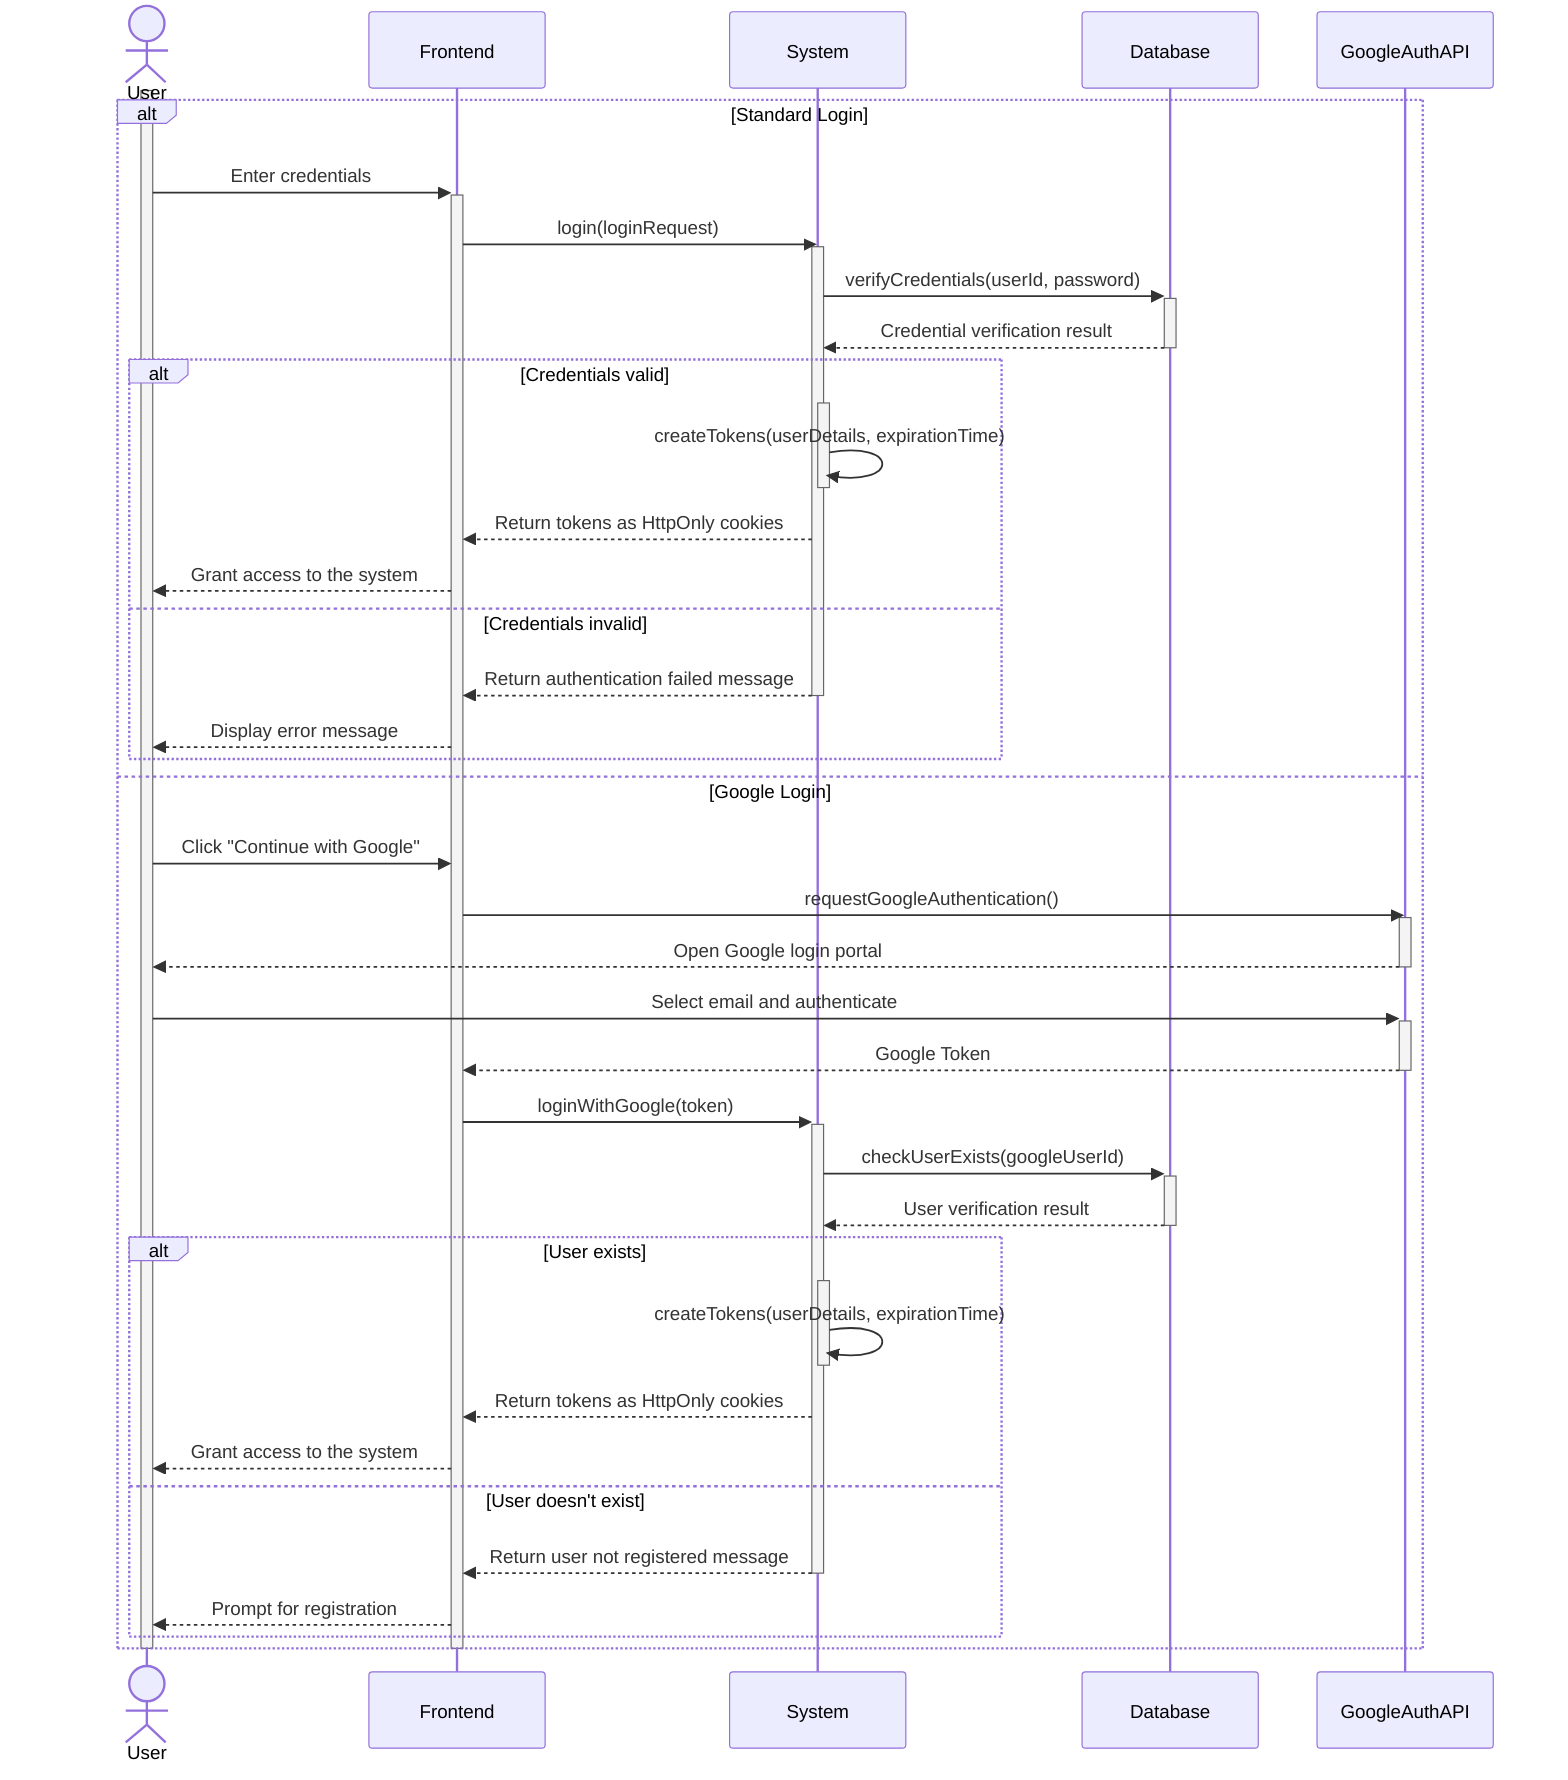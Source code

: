 sequenceDiagram
    actor User
    participant Frontend
    participant System
    participant Database
    participant GoogleAuthAPI

    activate User
    alt Standard Login
        User->>+Frontend: Enter credentials
        Frontend->>System: login(loginRequest)
        activate System
        System->>+Database: verifyCredentials(userId, password)
        Database-->>-System: Credential verification result
        alt Credentials valid
            activate System
            System->>System: createTokens(userDetails, expirationTime)
            deactivate System
            System-->>Frontend: Return tokens as HttpOnly cookies
            Frontend-->>User: Grant access to the system
        else Credentials invalid
            System-->>Frontend: Return authentication failed message
            deactivate System
            Frontend-->>User: Display error message
        end
    else Google Login
        User->>Frontend: Click "Continue with Google"
        Frontend->>GoogleAuthAPI: requestGoogleAuthentication()
        activate GoogleAuthAPI
        GoogleAuthAPI-->>User: Open Google login portal
        deactivate GoogleAuthAPI
        User->>+GoogleAuthAPI: Select email and authenticate
        GoogleAuthAPI-->>-Frontend: Google Token
        Frontend->>+System: loginWithGoogle(token)
        System->>+Database: checkUserExists(googleUserId)
        Database-->>-System: User verification result
        alt User exists
            activate System
            System->>System: createTokens(userDetails, expirationTime)
            deactivate System
            System-->>Frontend: Return tokens as HttpOnly cookies
            Frontend-->>User: Grant access to the system
        else User doesn't exist
            System-->>Frontend: Return user not registered message
            deactivate System
            Frontend-->>User: Prompt for registration
        end
    end
    deactivate Frontend
    deactivate User